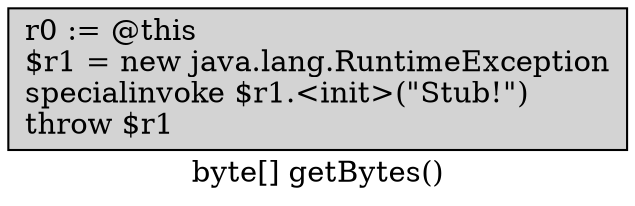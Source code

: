 digraph "byte[] getBytes()" {
    label="byte[] getBytes()";
    node [shape=box];
    "0" [style=filled,fillcolor=gray,style=filled,fillcolor=lightgray,label="r0 := @this\l$r1 = new java.lang.RuntimeException\lspecialinvoke $r1.<init>(\"Stub!\")\lthrow $r1\l",];
}
